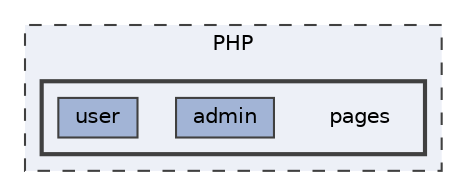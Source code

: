 digraph "PHP/pages"
{
 // LATEX_PDF_SIZE
  bgcolor="transparent";
  edge [fontname=Helvetica,fontsize=10,labelfontname=Helvetica,labelfontsize=10];
  node [fontname=Helvetica,fontsize=10,shape=box,height=0.2,width=0.4];
  compound=true
  subgraph clusterdir_481378f6cae04fdd9dbd5950451d9ca5 {
    graph [ bgcolor="#edf0f7", pencolor="grey25", label="PHP", fontname=Helvetica,fontsize=10 style="filled,dashed", URL="dir_481378f6cae04fdd9dbd5950451d9ca5.html",tooltip=""]
  subgraph clusterdir_633b6e180687d703734a29570ad8419b {
    graph [ bgcolor="#edf0f7", pencolor="grey25", label="", fontname=Helvetica,fontsize=10 style="filled,bold", URL="dir_633b6e180687d703734a29570ad8419b.html",tooltip=""]
    dir_633b6e180687d703734a29570ad8419b [shape=plaintext, label="pages"];
  dir_20fed222afc245ef334253441002eafc [label="admin", fillcolor="#a2b4d6", color="grey25", style="filled", URL="dir_20fed222afc245ef334253441002eafc.html",tooltip=""];
  dir_1b5d4e01812897d6228b2e670a4a2230 [label="user", fillcolor="#a2b4d6", color="grey25", style="filled", URL="dir_1b5d4e01812897d6228b2e670a4a2230.html",tooltip=""];
  }
  }
}
